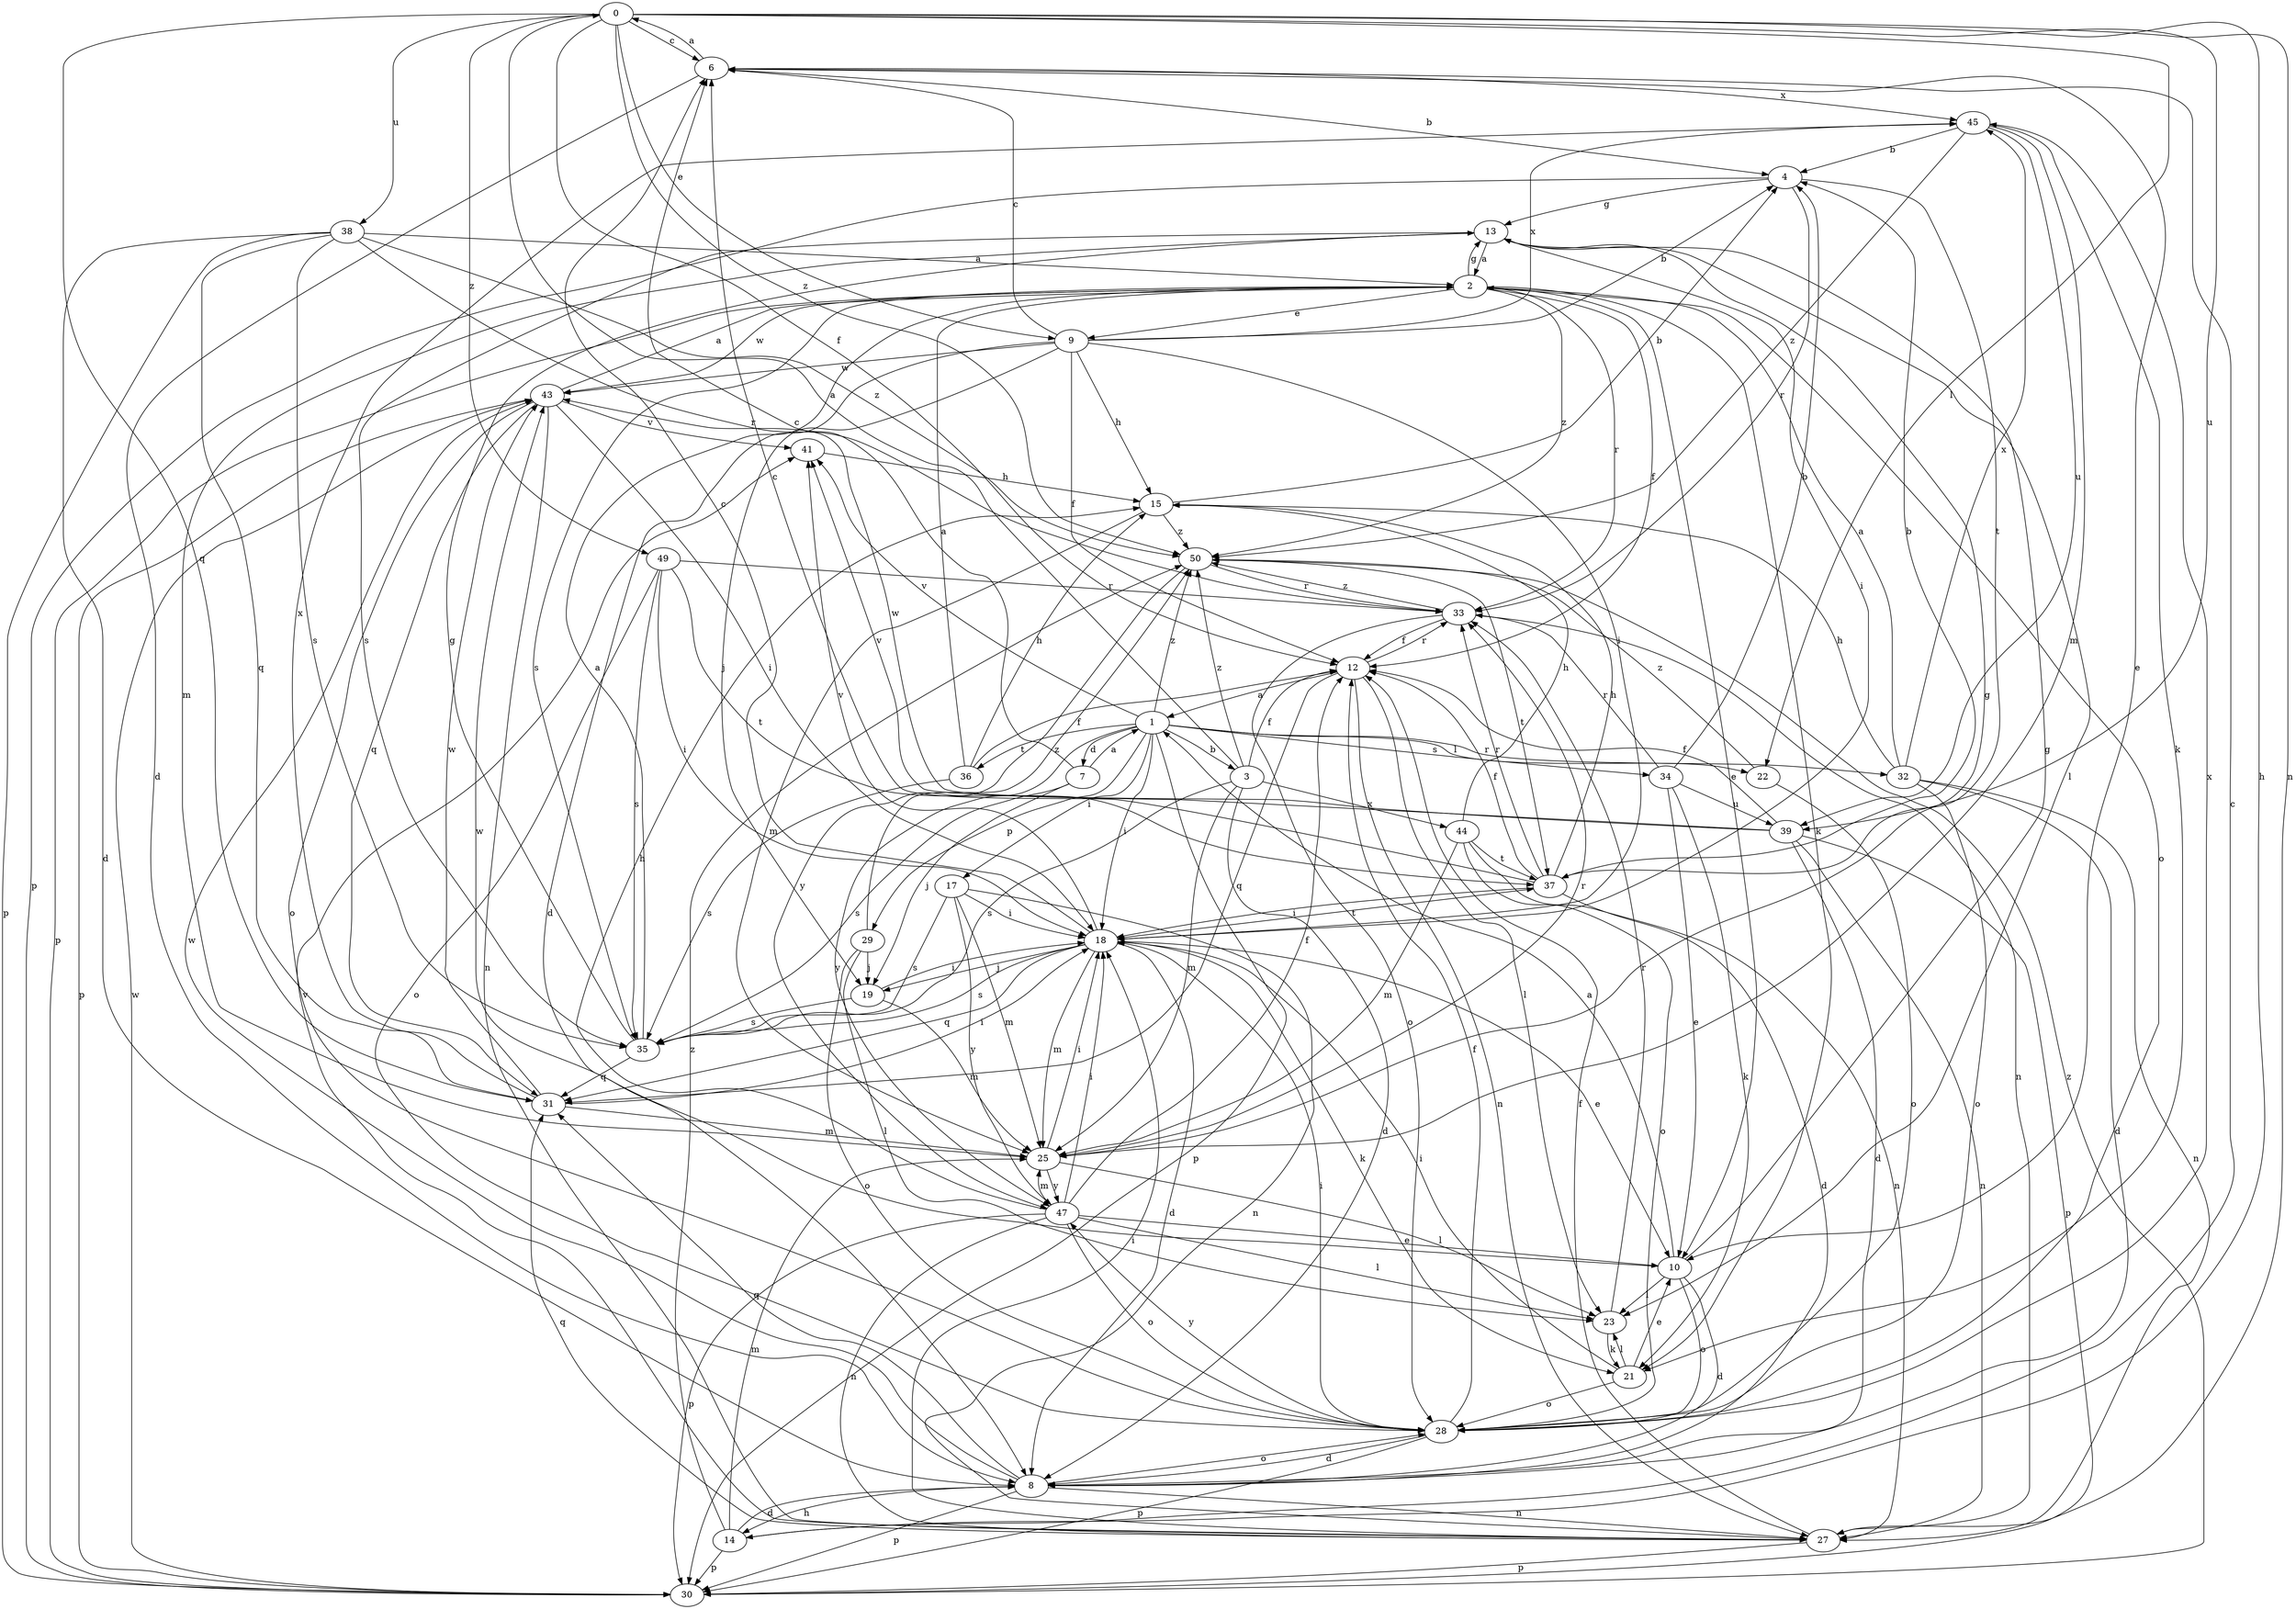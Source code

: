 strict digraph  {
0;
1;
2;
3;
4;
6;
7;
8;
9;
10;
12;
13;
14;
15;
17;
18;
19;
21;
22;
23;
25;
27;
28;
29;
30;
31;
32;
33;
34;
35;
36;
37;
38;
39;
41;
43;
44;
45;
47;
49;
50;
0 -> 6  [label=c];
0 -> 9  [label=e];
0 -> 12  [label=f];
0 -> 14  [label=h];
0 -> 22  [label=l];
0 -> 27  [label=n];
0 -> 31  [label=q];
0 -> 38  [label=u];
0 -> 39  [label=u];
0 -> 49  [label=z];
0 -> 50  [label=z];
1 -> 3  [label=b];
1 -> 7  [label=d];
1 -> 17  [label=i];
1 -> 18  [label=i];
1 -> 22  [label=l];
1 -> 29  [label=p];
1 -> 30  [label=p];
1 -> 32  [label=r];
1 -> 34  [label=s];
1 -> 36  [label=t];
1 -> 41  [label=v];
1 -> 47  [label=y];
1 -> 50  [label=z];
2 -> 9  [label=e];
2 -> 10  [label=e];
2 -> 12  [label=f];
2 -> 13  [label=g];
2 -> 21  [label=k];
2 -> 28  [label=o];
2 -> 30  [label=p];
2 -> 33  [label=r];
2 -> 35  [label=s];
2 -> 43  [label=w];
2 -> 50  [label=z];
3 -> 0  [label=a];
3 -> 8  [label=d];
3 -> 12  [label=f];
3 -> 25  [label=m];
3 -> 35  [label=s];
3 -> 44  [label=x];
3 -> 50  [label=z];
4 -> 13  [label=g];
4 -> 30  [label=p];
4 -> 33  [label=r];
4 -> 37  [label=t];
6 -> 0  [label=a];
6 -> 4  [label=b];
6 -> 8  [label=d];
6 -> 10  [label=e];
6 -> 45  [label=x];
7 -> 1  [label=a];
7 -> 6  [label=c];
7 -> 19  [label=j];
7 -> 35  [label=s];
8 -> 14  [label=h];
8 -> 27  [label=n];
8 -> 28  [label=o];
8 -> 30  [label=p];
8 -> 31  [label=q];
8 -> 43  [label=w];
9 -> 4  [label=b];
9 -> 6  [label=c];
9 -> 8  [label=d];
9 -> 12  [label=f];
9 -> 15  [label=h];
9 -> 18  [label=i];
9 -> 19  [label=j];
9 -> 43  [label=w];
9 -> 45  [label=x];
10 -> 1  [label=a];
10 -> 8  [label=d];
10 -> 13  [label=g];
10 -> 23  [label=l];
10 -> 28  [label=o];
10 -> 43  [label=w];
12 -> 1  [label=a];
12 -> 23  [label=l];
12 -> 27  [label=n];
12 -> 31  [label=q];
12 -> 33  [label=r];
13 -> 2  [label=a];
13 -> 18  [label=i];
13 -> 23  [label=l];
13 -> 25  [label=m];
13 -> 35  [label=s];
14 -> 6  [label=c];
14 -> 8  [label=d];
14 -> 25  [label=m];
14 -> 30  [label=p];
14 -> 50  [label=z];
15 -> 4  [label=b];
15 -> 25  [label=m];
15 -> 50  [label=z];
17 -> 18  [label=i];
17 -> 25  [label=m];
17 -> 27  [label=n];
17 -> 35  [label=s];
17 -> 47  [label=y];
18 -> 6  [label=c];
18 -> 8  [label=d];
18 -> 10  [label=e];
18 -> 19  [label=j];
18 -> 21  [label=k];
18 -> 25  [label=m];
18 -> 31  [label=q];
18 -> 35  [label=s];
18 -> 37  [label=t];
18 -> 41  [label=v];
19 -> 18  [label=i];
19 -> 25  [label=m];
19 -> 35  [label=s];
21 -> 10  [label=e];
21 -> 18  [label=i];
21 -> 23  [label=l];
21 -> 28  [label=o];
22 -> 28  [label=o];
22 -> 50  [label=z];
23 -> 21  [label=k];
23 -> 33  [label=r];
25 -> 13  [label=g];
25 -> 18  [label=i];
25 -> 23  [label=l];
25 -> 33  [label=r];
25 -> 47  [label=y];
27 -> 12  [label=f];
27 -> 18  [label=i];
27 -> 30  [label=p];
27 -> 31  [label=q];
27 -> 41  [label=v];
28 -> 8  [label=d];
28 -> 12  [label=f];
28 -> 18  [label=i];
28 -> 30  [label=p];
28 -> 45  [label=x];
28 -> 47  [label=y];
29 -> 19  [label=j];
29 -> 23  [label=l];
29 -> 28  [label=o];
29 -> 50  [label=z];
30 -> 43  [label=w];
30 -> 50  [label=z];
31 -> 18  [label=i];
31 -> 25  [label=m];
31 -> 43  [label=w];
31 -> 45  [label=x];
32 -> 2  [label=a];
32 -> 8  [label=d];
32 -> 15  [label=h];
32 -> 27  [label=n];
32 -> 28  [label=o];
32 -> 45  [label=x];
33 -> 12  [label=f];
33 -> 27  [label=n];
33 -> 28  [label=o];
33 -> 50  [label=z];
34 -> 4  [label=b];
34 -> 10  [label=e];
34 -> 21  [label=k];
34 -> 33  [label=r];
34 -> 39  [label=u];
35 -> 2  [label=a];
35 -> 13  [label=g];
35 -> 31  [label=q];
36 -> 2  [label=a];
36 -> 12  [label=f];
36 -> 15  [label=h];
36 -> 35  [label=s];
37 -> 4  [label=b];
37 -> 6  [label=c];
37 -> 8  [label=d];
37 -> 12  [label=f];
37 -> 15  [label=h];
37 -> 18  [label=i];
37 -> 33  [label=r];
38 -> 2  [label=a];
38 -> 8  [label=d];
38 -> 30  [label=p];
38 -> 31  [label=q];
38 -> 33  [label=r];
38 -> 35  [label=s];
38 -> 50  [label=z];
39 -> 8  [label=d];
39 -> 12  [label=f];
39 -> 27  [label=n];
39 -> 30  [label=p];
39 -> 41  [label=v];
39 -> 43  [label=w];
41 -> 15  [label=h];
43 -> 2  [label=a];
43 -> 18  [label=i];
43 -> 27  [label=n];
43 -> 28  [label=o];
43 -> 30  [label=p];
43 -> 31  [label=q];
43 -> 41  [label=v];
44 -> 15  [label=h];
44 -> 25  [label=m];
44 -> 27  [label=n];
44 -> 28  [label=o];
44 -> 37  [label=t];
45 -> 4  [label=b];
45 -> 21  [label=k];
45 -> 25  [label=m];
45 -> 39  [label=u];
45 -> 50  [label=z];
47 -> 10  [label=e];
47 -> 12  [label=f];
47 -> 15  [label=h];
47 -> 18  [label=i];
47 -> 23  [label=l];
47 -> 25  [label=m];
47 -> 27  [label=n];
47 -> 28  [label=o];
47 -> 30  [label=p];
49 -> 18  [label=i];
49 -> 28  [label=o];
49 -> 33  [label=r];
49 -> 35  [label=s];
49 -> 37  [label=t];
50 -> 33  [label=r];
50 -> 37  [label=t];
50 -> 47  [label=y];
}
